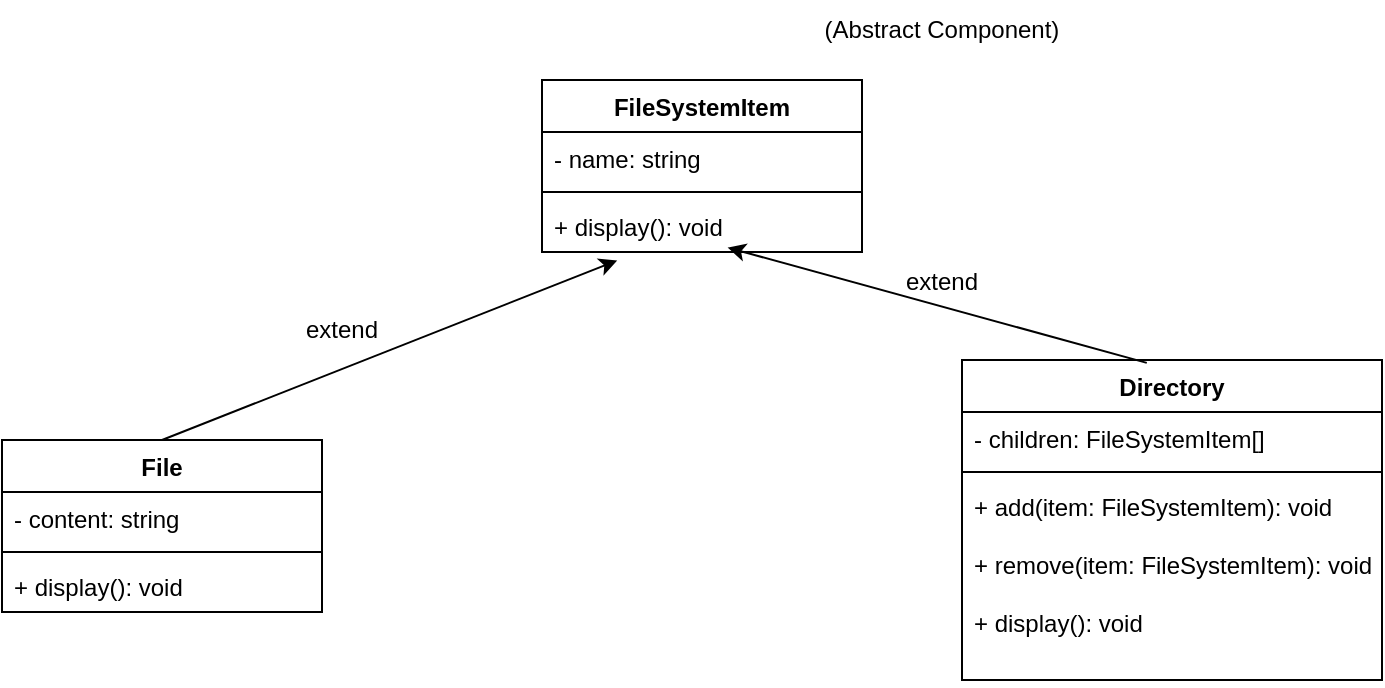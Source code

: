 <mxfile version="26.1.1">
  <diagram id="C5RBs43oDa-KdzZeNtuy" name="Page-1">
    <mxGraphModel dx="1050" dy="557" grid="1" gridSize="10" guides="1" tooltips="1" connect="1" arrows="1" fold="1" page="1" pageScale="1" pageWidth="827" pageHeight="1169" math="0" shadow="0">
      <root>
        <mxCell id="WIyWlLk6GJQsqaUBKTNV-0" />
        <mxCell id="WIyWlLk6GJQsqaUBKTNV-1" parent="WIyWlLk6GJQsqaUBKTNV-0" />
        <mxCell id="HY6ziMk7MJN6Rlr_2BTt-0" value="FileSystemItem" style="swimlane;fontStyle=1;align=center;verticalAlign=top;childLayout=stackLayout;horizontal=1;startSize=26;horizontalStack=0;resizeParent=1;resizeParentMax=0;resizeLast=0;collapsible=1;marginBottom=0;whiteSpace=wrap;html=1;" vertex="1" parent="WIyWlLk6GJQsqaUBKTNV-1">
          <mxGeometry x="350" y="370" width="160" height="86" as="geometry" />
        </mxCell>
        <mxCell id="HY6ziMk7MJN6Rlr_2BTt-1" value="- name: string" style="text;strokeColor=none;fillColor=none;align=left;verticalAlign=top;spacingLeft=4;spacingRight=4;overflow=hidden;rotatable=0;points=[[0,0.5],[1,0.5]];portConstraint=eastwest;whiteSpace=wrap;html=1;" vertex="1" parent="HY6ziMk7MJN6Rlr_2BTt-0">
          <mxGeometry y="26" width="160" height="26" as="geometry" />
        </mxCell>
        <mxCell id="HY6ziMk7MJN6Rlr_2BTt-2" value="" style="line;strokeWidth=1;fillColor=none;align=left;verticalAlign=middle;spacingTop=-1;spacingLeft=3;spacingRight=3;rotatable=0;labelPosition=right;points=[];portConstraint=eastwest;strokeColor=inherit;" vertex="1" parent="HY6ziMk7MJN6Rlr_2BTt-0">
          <mxGeometry y="52" width="160" height="8" as="geometry" />
        </mxCell>
        <mxCell id="HY6ziMk7MJN6Rlr_2BTt-3" value="+ display(): void" style="text;strokeColor=none;fillColor=none;align=left;verticalAlign=top;spacingLeft=4;spacingRight=4;overflow=hidden;rotatable=0;points=[[0,0.5],[1,0.5]];portConstraint=eastwest;whiteSpace=wrap;html=1;" vertex="1" parent="HY6ziMk7MJN6Rlr_2BTt-0">
          <mxGeometry y="60" width="160" height="26" as="geometry" />
        </mxCell>
        <mxCell id="HY6ziMk7MJN6Rlr_2BTt-4" value="File" style="swimlane;fontStyle=1;align=center;verticalAlign=top;childLayout=stackLayout;horizontal=1;startSize=26;horizontalStack=0;resizeParent=1;resizeParentMax=0;resizeLast=0;collapsible=1;marginBottom=0;whiteSpace=wrap;html=1;" vertex="1" parent="WIyWlLk6GJQsqaUBKTNV-1">
          <mxGeometry x="80" y="550" width="160" height="86" as="geometry" />
        </mxCell>
        <mxCell id="HY6ziMk7MJN6Rlr_2BTt-5" value="- content: string" style="text;strokeColor=none;fillColor=none;align=left;verticalAlign=top;spacingLeft=4;spacingRight=4;overflow=hidden;rotatable=0;points=[[0,0.5],[1,0.5]];portConstraint=eastwest;whiteSpace=wrap;html=1;" vertex="1" parent="HY6ziMk7MJN6Rlr_2BTt-4">
          <mxGeometry y="26" width="160" height="26" as="geometry" />
        </mxCell>
        <mxCell id="HY6ziMk7MJN6Rlr_2BTt-6" value="" style="line;strokeWidth=1;fillColor=none;align=left;verticalAlign=middle;spacingTop=-1;spacingLeft=3;spacingRight=3;rotatable=0;labelPosition=right;points=[];portConstraint=eastwest;strokeColor=inherit;" vertex="1" parent="HY6ziMk7MJN6Rlr_2BTt-4">
          <mxGeometry y="52" width="160" height="8" as="geometry" />
        </mxCell>
        <mxCell id="HY6ziMk7MJN6Rlr_2BTt-7" value="+ display(): void" style="text;strokeColor=none;fillColor=none;align=left;verticalAlign=top;spacingLeft=4;spacingRight=4;overflow=hidden;rotatable=0;points=[[0,0.5],[1,0.5]];portConstraint=eastwest;whiteSpace=wrap;html=1;" vertex="1" parent="HY6ziMk7MJN6Rlr_2BTt-4">
          <mxGeometry y="60" width="160" height="26" as="geometry" />
        </mxCell>
        <mxCell id="HY6ziMk7MJN6Rlr_2BTt-8" value="Directory" style="swimlane;fontStyle=1;align=center;verticalAlign=top;childLayout=stackLayout;horizontal=1;startSize=26;horizontalStack=0;resizeParent=1;resizeParentMax=0;resizeLast=0;collapsible=1;marginBottom=0;whiteSpace=wrap;html=1;" vertex="1" parent="WIyWlLk6GJQsqaUBKTNV-1">
          <mxGeometry x="560" y="510" width="210" height="160" as="geometry" />
        </mxCell>
        <mxCell id="HY6ziMk7MJN6Rlr_2BTt-9" value="- children: FileSystemItem[]" style="text;strokeColor=none;fillColor=none;align=left;verticalAlign=top;spacingLeft=4;spacingRight=4;overflow=hidden;rotatable=0;points=[[0,0.5],[1,0.5]];portConstraint=eastwest;whiteSpace=wrap;html=1;" vertex="1" parent="HY6ziMk7MJN6Rlr_2BTt-8">
          <mxGeometry y="26" width="210" height="26" as="geometry" />
        </mxCell>
        <mxCell id="HY6ziMk7MJN6Rlr_2BTt-10" value="" style="line;strokeWidth=1;fillColor=none;align=left;verticalAlign=middle;spacingTop=-1;spacingLeft=3;spacingRight=3;rotatable=0;labelPosition=right;points=[];portConstraint=eastwest;strokeColor=inherit;" vertex="1" parent="HY6ziMk7MJN6Rlr_2BTt-8">
          <mxGeometry y="52" width="210" height="8" as="geometry" />
        </mxCell>
        <mxCell id="HY6ziMk7MJN6Rlr_2BTt-11" value="+ add(item: FileSystemItem): void&lt;div&gt;&lt;br&gt;&lt;div&gt;+ remove(item: FileSystemItem): void&lt;/div&gt;&lt;div&gt;&lt;br&gt;&lt;/div&gt;&lt;div&gt;+ display(): void&lt;/div&gt;&lt;/div&gt;" style="text;strokeColor=none;fillColor=none;align=left;verticalAlign=top;spacingLeft=4;spacingRight=4;overflow=hidden;rotatable=0;points=[[0,0.5],[1,0.5]];portConstraint=eastwest;whiteSpace=wrap;html=1;" vertex="1" parent="HY6ziMk7MJN6Rlr_2BTt-8">
          <mxGeometry y="60" width="210" height="100" as="geometry" />
        </mxCell>
        <mxCell id="HY6ziMk7MJN6Rlr_2BTt-12" value="" style="endArrow=classic;html=1;rounded=0;exitX=0.5;exitY=0;exitDx=0;exitDy=0;entryX=0.235;entryY=1.162;entryDx=0;entryDy=0;entryPerimeter=0;" edge="1" parent="WIyWlLk6GJQsqaUBKTNV-1" source="HY6ziMk7MJN6Rlr_2BTt-4" target="HY6ziMk7MJN6Rlr_2BTt-3">
          <mxGeometry width="50" height="50" relative="1" as="geometry">
            <mxPoint x="320" y="570" as="sourcePoint" />
            <mxPoint x="370" y="520" as="targetPoint" />
          </mxGeometry>
        </mxCell>
        <mxCell id="HY6ziMk7MJN6Rlr_2BTt-13" value="" style="endArrow=classic;html=1;rounded=0;entryX=0.58;entryY=0.915;entryDx=0;entryDy=0;entryPerimeter=0;exitX=0.44;exitY=0.009;exitDx=0;exitDy=0;exitPerimeter=0;" edge="1" parent="WIyWlLk6GJQsqaUBKTNV-1" source="HY6ziMk7MJN6Rlr_2BTt-8" target="HY6ziMk7MJN6Rlr_2BTt-3">
          <mxGeometry width="50" height="50" relative="1" as="geometry">
            <mxPoint x="320" y="570" as="sourcePoint" />
            <mxPoint x="370" y="520" as="targetPoint" />
          </mxGeometry>
        </mxCell>
        <mxCell id="HY6ziMk7MJN6Rlr_2BTt-14" value="extend" style="text;html=1;align=center;verticalAlign=middle;whiteSpace=wrap;rounded=0;" vertex="1" parent="WIyWlLk6GJQsqaUBKTNV-1">
          <mxGeometry x="220" y="480" width="60" height="30" as="geometry" />
        </mxCell>
        <mxCell id="HY6ziMk7MJN6Rlr_2BTt-16" value="extend" style="text;html=1;align=center;verticalAlign=middle;whiteSpace=wrap;rounded=0;" vertex="1" parent="WIyWlLk6GJQsqaUBKTNV-1">
          <mxGeometry x="520" y="456" width="60" height="30" as="geometry" />
        </mxCell>
        <mxCell id="HY6ziMk7MJN6Rlr_2BTt-17" value="(Abstract Component)" style="text;html=1;align=center;verticalAlign=middle;whiteSpace=wrap;rounded=0;" vertex="1" parent="WIyWlLk6GJQsqaUBKTNV-1">
          <mxGeometry x="485" y="330" width="130" height="30" as="geometry" />
        </mxCell>
      </root>
    </mxGraphModel>
  </diagram>
</mxfile>
